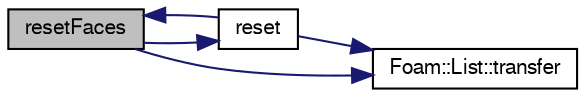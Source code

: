 digraph "resetFaces"
{
  bgcolor="transparent";
  edge [fontname="FreeSans",fontsize="10",labelfontname="FreeSans",labelfontsize="10"];
  node [fontname="FreeSans",fontsize="10",shape=record];
  rankdir="LR";
  Node89 [label="resetFaces",height=0.2,width=0.4,color="black", fillcolor="grey75", style="filled", fontcolor="black"];
  Node89 -> Node90 [color="midnightblue",fontsize="10",style="solid",fontname="FreeSans"];
  Node90 [label="reset",height=0.2,width=0.4,color="black",URL="$a29578.html#a842a098d8cca88c47805764884aaff61",tooltip="Reset primitive data (points, faces and zones) "];
  Node90 -> Node91 [color="midnightblue",fontsize="10",style="solid",fontname="FreeSans"];
  Node91 [label="Foam::List::transfer",height=0.2,width=0.4,color="black",URL="$a25694.html#a25ad1d2084d16b234b0cf91c07e832c0",tooltip="Transfer the contents of the argument List into this list. "];
  Node90 -> Node89 [color="midnightblue",fontsize="10",style="solid",fontname="FreeSans"];
  Node89 -> Node91 [color="midnightblue",fontsize="10",style="solid",fontname="FreeSans"];
}
